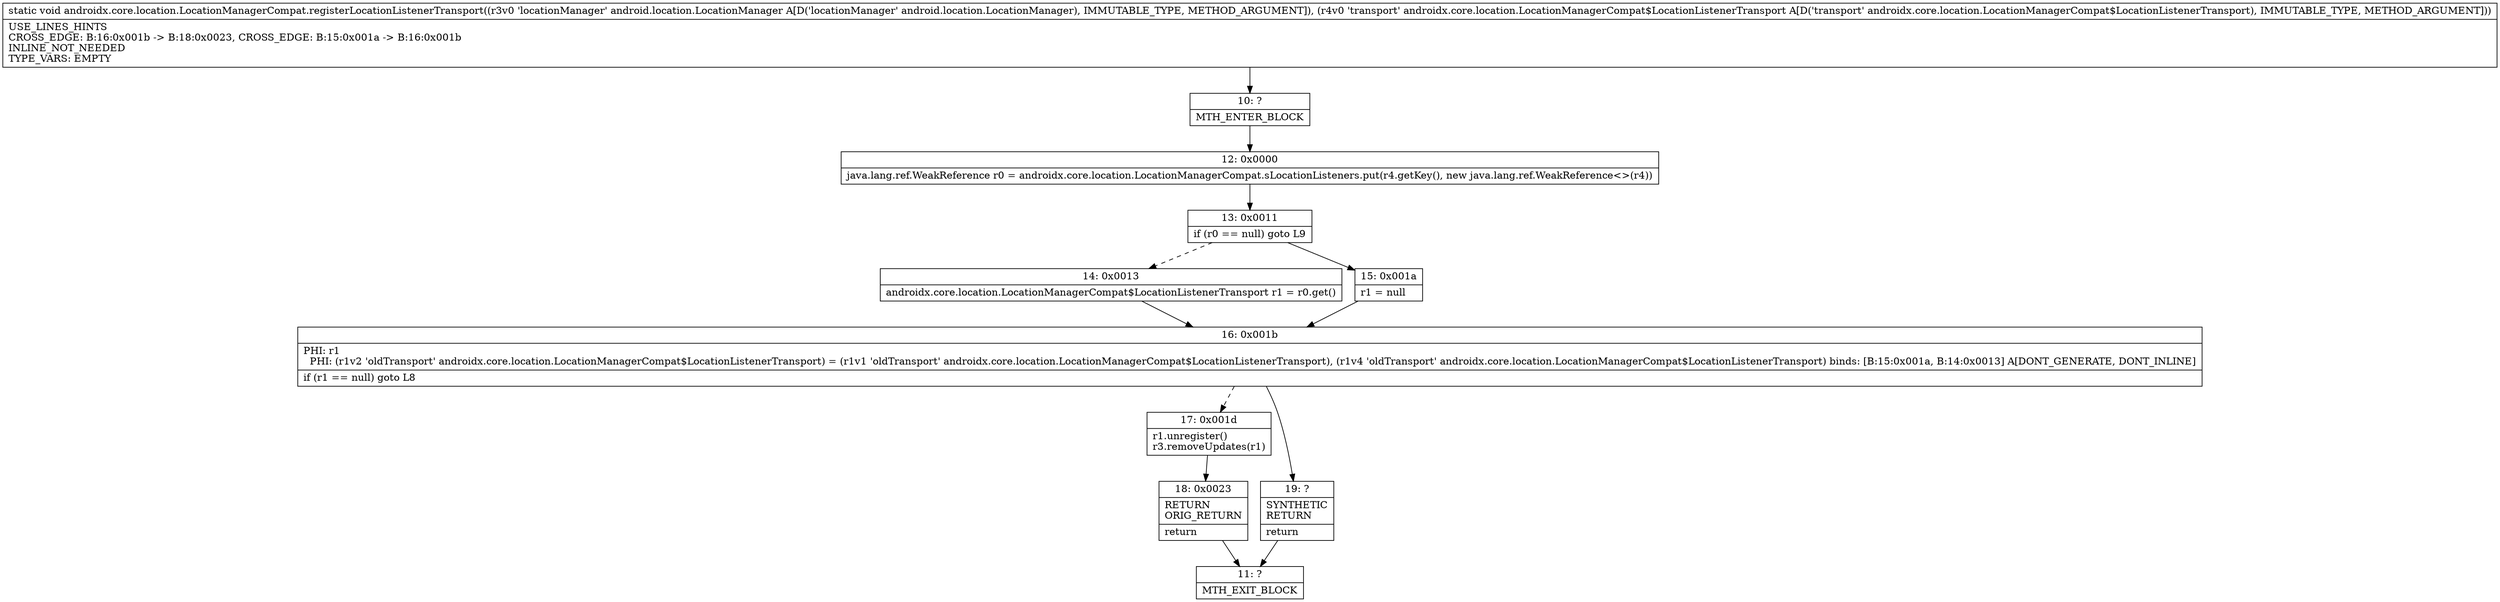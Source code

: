 digraph "CFG forandroidx.core.location.LocationManagerCompat.registerLocationListenerTransport(Landroid\/location\/LocationManager;Landroidx\/core\/location\/LocationManagerCompat$LocationListenerTransport;)V" {
Node_10 [shape=record,label="{10\:\ ?|MTH_ENTER_BLOCK\l}"];
Node_12 [shape=record,label="{12\:\ 0x0000|java.lang.ref.WeakReference r0 = androidx.core.location.LocationManagerCompat.sLocationListeners.put(r4.getKey(), new java.lang.ref.WeakReference\<\>(r4))\l}"];
Node_13 [shape=record,label="{13\:\ 0x0011|if (r0 == null) goto L9\l}"];
Node_14 [shape=record,label="{14\:\ 0x0013|androidx.core.location.LocationManagerCompat$LocationListenerTransport r1 = r0.get()\l}"];
Node_16 [shape=record,label="{16\:\ 0x001b|PHI: r1 \l  PHI: (r1v2 'oldTransport' androidx.core.location.LocationManagerCompat$LocationListenerTransport) = (r1v1 'oldTransport' androidx.core.location.LocationManagerCompat$LocationListenerTransport), (r1v4 'oldTransport' androidx.core.location.LocationManagerCompat$LocationListenerTransport) binds: [B:15:0x001a, B:14:0x0013] A[DONT_GENERATE, DONT_INLINE]\l|if (r1 == null) goto L8\l}"];
Node_17 [shape=record,label="{17\:\ 0x001d|r1.unregister()\lr3.removeUpdates(r1)\l}"];
Node_18 [shape=record,label="{18\:\ 0x0023|RETURN\lORIG_RETURN\l|return\l}"];
Node_11 [shape=record,label="{11\:\ ?|MTH_EXIT_BLOCK\l}"];
Node_19 [shape=record,label="{19\:\ ?|SYNTHETIC\lRETURN\l|return\l}"];
Node_15 [shape=record,label="{15\:\ 0x001a|r1 = null\l}"];
MethodNode[shape=record,label="{static void androidx.core.location.LocationManagerCompat.registerLocationListenerTransport((r3v0 'locationManager' android.location.LocationManager A[D('locationManager' android.location.LocationManager), IMMUTABLE_TYPE, METHOD_ARGUMENT]), (r4v0 'transport' androidx.core.location.LocationManagerCompat$LocationListenerTransport A[D('transport' androidx.core.location.LocationManagerCompat$LocationListenerTransport), IMMUTABLE_TYPE, METHOD_ARGUMENT]))  | USE_LINES_HINTS\lCROSS_EDGE: B:16:0x001b \-\> B:18:0x0023, CROSS_EDGE: B:15:0x001a \-\> B:16:0x001b\lINLINE_NOT_NEEDED\lTYPE_VARS: EMPTY\l}"];
MethodNode -> Node_10;Node_10 -> Node_12;
Node_12 -> Node_13;
Node_13 -> Node_14[style=dashed];
Node_13 -> Node_15;
Node_14 -> Node_16;
Node_16 -> Node_17[style=dashed];
Node_16 -> Node_19;
Node_17 -> Node_18;
Node_18 -> Node_11;
Node_19 -> Node_11;
Node_15 -> Node_16;
}

